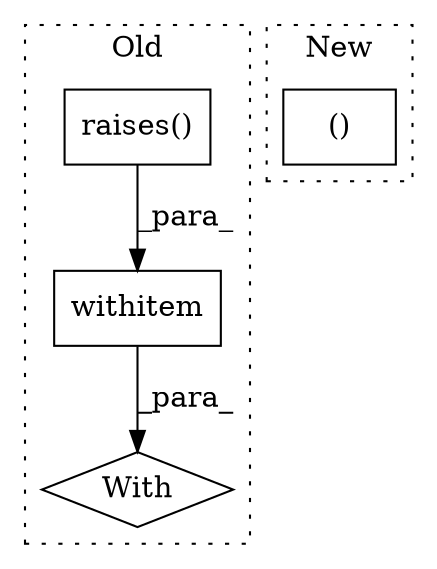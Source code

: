 digraph G {
subgraph cluster0 {
1 [label="raises()" a="75" s="17079,17103" l="14,14" shape="box"];
3 [label="withitem" a="49" s="17079" l="6" shape="box"];
4 [label="With" a="39" s="17074,17085" l="5,42" shape="diamond"];
label = "Old";
style="dotted";
}
subgraph cluster1 {
2 [label="()" a="54" s="20459" l="76" shape="box"];
label = "New";
style="dotted";
}
1 -> 3 [label="_para_"];
3 -> 4 [label="_para_"];
}